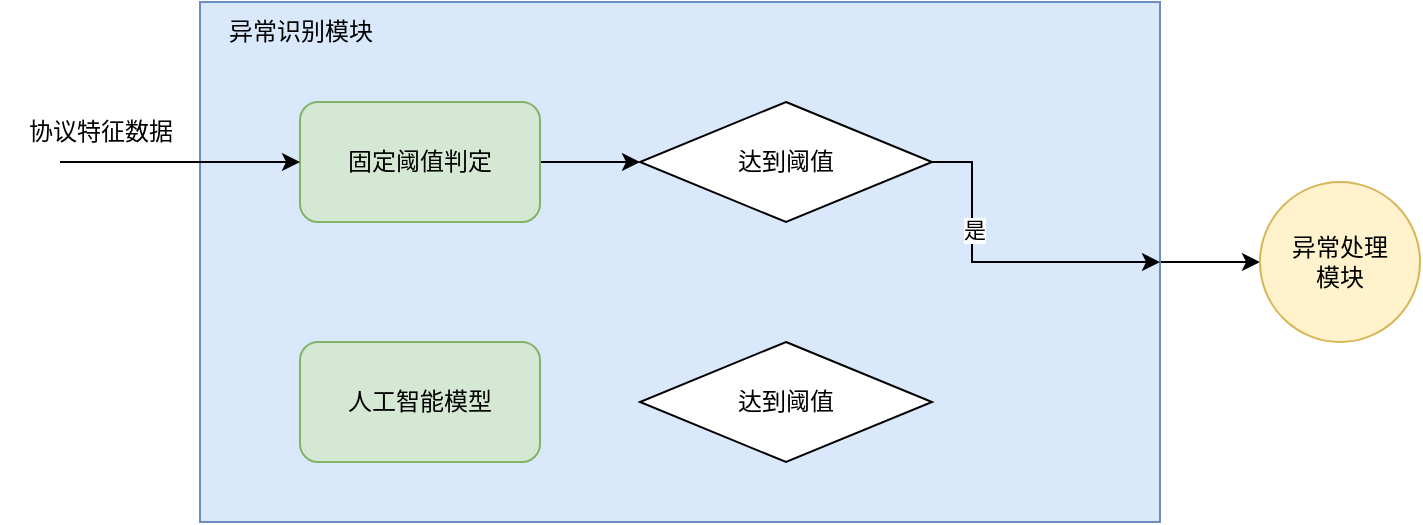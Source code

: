 <mxfile version="21.6.9" type="github">
  <diagram name="第 1 页" id="LRrK8q9nF8ti5cJ7bYyI">
    <mxGraphModel dx="2206" dy="751" grid="1" gridSize="10" guides="1" tooltips="1" connect="1" arrows="1" fold="1" page="1" pageScale="1" pageWidth="827" pageHeight="1169" math="0" shadow="0">
      <root>
        <mxCell id="0" />
        <mxCell id="1" parent="0" />
        <mxCell id="LIGtGQY2OONI2HFJMOh--8" style="edgeStyle=orthogonalEdgeStyle;rounded=0;orthogonalLoop=1;jettySize=auto;html=1;exitX=1;exitY=0.5;exitDx=0;exitDy=0;entryX=0;entryY=0.5;entryDx=0;entryDy=0;" edge="1" parent="1" source="LIGtGQY2OONI2HFJMOh--1" target="LIGtGQY2OONI2HFJMOh--7">
          <mxGeometry relative="1" as="geometry" />
        </mxCell>
        <mxCell id="LIGtGQY2OONI2HFJMOh--1" value="" style="rounded=0;whiteSpace=wrap;html=1;fillColor=#dae8fc;strokeColor=#6c8ebf;" vertex="1" parent="1">
          <mxGeometry x="90" y="290" width="480" height="260" as="geometry" />
        </mxCell>
        <mxCell id="LIGtGQY2OONI2HFJMOh--2" value="异常识别模块" style="text;html=1;align=center;verticalAlign=middle;resizable=0;points=[];autosize=1;strokeColor=none;fillColor=none;" vertex="1" parent="1">
          <mxGeometry x="90" y="290" width="100" height="30" as="geometry" />
        </mxCell>
        <mxCell id="LIGtGQY2OONI2HFJMOh--6" style="edgeStyle=orthogonalEdgeStyle;rounded=0;orthogonalLoop=1;jettySize=auto;html=1;exitX=1;exitY=0.5;exitDx=0;exitDy=0;entryX=0;entryY=0.5;entryDx=0;entryDy=0;" edge="1" parent="1" source="LIGtGQY2OONI2HFJMOh--3" target="LIGtGQY2OONI2HFJMOh--5">
          <mxGeometry relative="1" as="geometry" />
        </mxCell>
        <mxCell id="LIGtGQY2OONI2HFJMOh--3" value="固定阈值判定" style="rounded=1;whiteSpace=wrap;html=1;fillColor=#d5e8d4;strokeColor=#82b366;" vertex="1" parent="1">
          <mxGeometry x="140" y="340" width="120" height="60" as="geometry" />
        </mxCell>
        <mxCell id="LIGtGQY2OONI2HFJMOh--4" value="人工智能模型" style="rounded=1;whiteSpace=wrap;html=1;fillColor=#d5e8d4;strokeColor=#82b366;" vertex="1" parent="1">
          <mxGeometry x="140" y="460" width="120" height="60" as="geometry" />
        </mxCell>
        <mxCell id="LIGtGQY2OONI2HFJMOh--9" style="edgeStyle=orthogonalEdgeStyle;rounded=0;orthogonalLoop=1;jettySize=auto;html=1;exitX=1;exitY=0.5;exitDx=0;exitDy=0;entryX=1;entryY=0.5;entryDx=0;entryDy=0;" edge="1" parent="1" source="LIGtGQY2OONI2HFJMOh--5" target="LIGtGQY2OONI2HFJMOh--1">
          <mxGeometry relative="1" as="geometry" />
        </mxCell>
        <mxCell id="LIGtGQY2OONI2HFJMOh--10" value="是" style="edgeLabel;html=1;align=center;verticalAlign=middle;resizable=0;points=[];" vertex="1" connectable="0" parent="LIGtGQY2OONI2HFJMOh--9">
          <mxGeometry x="-0.342" y="1" relative="1" as="geometry">
            <mxPoint as="offset" />
          </mxGeometry>
        </mxCell>
        <mxCell id="LIGtGQY2OONI2HFJMOh--5" value="达到阈值" style="rhombus;whiteSpace=wrap;html=1;" vertex="1" parent="1">
          <mxGeometry x="310" y="340" width="146" height="60" as="geometry" />
        </mxCell>
        <mxCell id="LIGtGQY2OONI2HFJMOh--7" value="异常处理&lt;br&gt;模块" style="ellipse;whiteSpace=wrap;html=1;aspect=fixed;fillColor=#fff2cc;strokeColor=#d6b656;" vertex="1" parent="1">
          <mxGeometry x="620" y="380" width="80" height="80" as="geometry" />
        </mxCell>
        <mxCell id="LIGtGQY2OONI2HFJMOh--11" value="达到阈值" style="rhombus;whiteSpace=wrap;html=1;" vertex="1" parent="1">
          <mxGeometry x="310" y="460" width="146" height="60" as="geometry" />
        </mxCell>
        <mxCell id="LIGtGQY2OONI2HFJMOh--12" value="" style="endArrow=classic;html=1;rounded=0;entryX=0;entryY=0.5;entryDx=0;entryDy=0;" edge="1" parent="1" target="LIGtGQY2OONI2HFJMOh--3">
          <mxGeometry width="50" height="50" relative="1" as="geometry">
            <mxPoint x="20" y="370" as="sourcePoint" />
            <mxPoint x="30" y="350" as="targetPoint" />
          </mxGeometry>
        </mxCell>
        <mxCell id="LIGtGQY2OONI2HFJMOh--13" value="协议特征数据" style="text;html=1;align=center;verticalAlign=middle;resizable=0;points=[];autosize=1;strokeColor=none;fillColor=none;" vertex="1" parent="1">
          <mxGeometry x="-10" y="340" width="100" height="30" as="geometry" />
        </mxCell>
      </root>
    </mxGraphModel>
  </diagram>
</mxfile>
